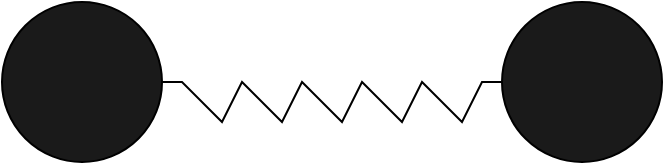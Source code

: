 <mxfile version="21.0.2" type="github">
  <diagram name="第 1 页" id="HUAILHdLmpAMpigPz8tI">
    <mxGraphModel dx="638" dy="348" grid="1" gridSize="10" guides="1" tooltips="1" connect="1" arrows="1" fold="1" page="1" pageScale="1" pageWidth="827" pageHeight="1169" math="0" shadow="0">
      <root>
        <mxCell id="0" />
        <mxCell id="1" parent="0" />
        <mxCell id="Knwaekd2AUW3Hb_BX-9o-1" value="" style="ellipse;whiteSpace=wrap;html=1;aspect=fixed;fillColor=#1A1A1A;" vertex="1" parent="1">
          <mxGeometry x="150" y="140" width="80" height="80" as="geometry" />
        </mxCell>
        <mxCell id="Knwaekd2AUW3Hb_BX-9o-2" value="" style="ellipse;whiteSpace=wrap;html=1;aspect=fixed;fillColor=#1A1A1A;" vertex="1" parent="1">
          <mxGeometry x="400" y="140" width="80" height="80" as="geometry" />
        </mxCell>
        <mxCell id="Knwaekd2AUW3Hb_BX-9o-4" value="" style="endArrow=none;html=1;rounded=0;exitX=1;exitY=0.5;exitDx=0;exitDy=0;entryX=0;entryY=0.5;entryDx=0;entryDy=0;" edge="1" parent="1" source="Knwaekd2AUW3Hb_BX-9o-1" target="Knwaekd2AUW3Hb_BX-9o-2">
          <mxGeometry width="50" height="50" relative="1" as="geometry">
            <mxPoint x="300" y="210" as="sourcePoint" />
            <mxPoint x="350" y="200" as="targetPoint" />
            <Array as="points">
              <mxPoint x="240" y="180" />
              <mxPoint x="260" y="200" />
              <mxPoint x="270" y="180" />
              <mxPoint x="290" y="200" />
              <mxPoint x="300" y="180" />
              <mxPoint x="320" y="200" />
              <mxPoint x="330" y="180" />
              <mxPoint x="350" y="200" />
              <mxPoint x="360" y="180" />
              <mxPoint x="380" y="200" />
              <mxPoint x="390" y="180" />
            </Array>
          </mxGeometry>
        </mxCell>
      </root>
    </mxGraphModel>
  </diagram>
</mxfile>
